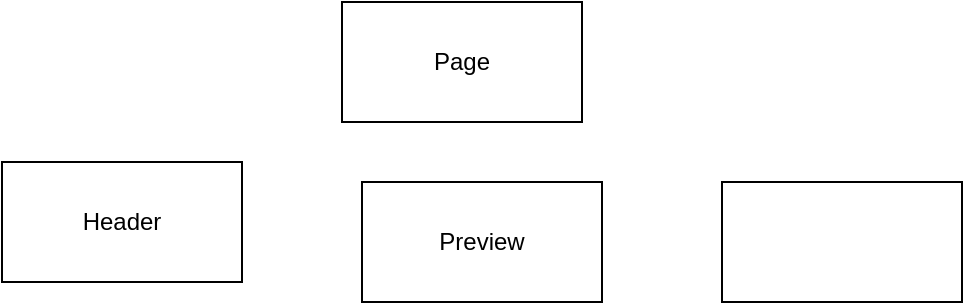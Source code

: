 <mxfile>
    <diagram id="Hgut0nYl77-M4HDsqkGr" name="Page-1">
        <mxGraphModel dx="532" dy="1455" grid="1" gridSize="10" guides="1" tooltips="1" connect="1" arrows="1" fold="1" page="1" pageScale="1" pageWidth="827" pageHeight="1169" math="0" shadow="0">
            <root>
                <mxCell id="0"/>
                <mxCell id="1" parent="0"/>
                <mxCell id="2" value="Page" style="rounded=0;whiteSpace=wrap;html=1;" vertex="1" parent="1">
                    <mxGeometry x="310" y="-230" width="120" height="60" as="geometry"/>
                </mxCell>
                <mxCell id="3" value="Header" style="rounded=0;whiteSpace=wrap;html=1;" vertex="1" parent="1">
                    <mxGeometry x="140" y="-150" width="120" height="60" as="geometry"/>
                </mxCell>
                <mxCell id="4" value="Preview" style="rounded=0;whiteSpace=wrap;html=1;" vertex="1" parent="1">
                    <mxGeometry x="320" y="-140" width="120" height="60" as="geometry"/>
                </mxCell>
                <mxCell id="5" value="" style="rounded=0;whiteSpace=wrap;html=1;" vertex="1" parent="1">
                    <mxGeometry x="500" y="-140" width="120" height="60" as="geometry"/>
                </mxCell>
            </root>
        </mxGraphModel>
    </diagram>
</mxfile>